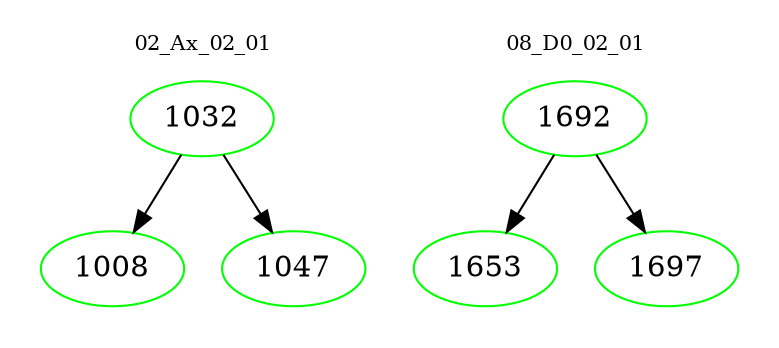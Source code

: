 digraph{
subgraph cluster_0 {
color = white
label = "02_Ax_02_01";
fontsize=10;
T0_1032 [label="1032", color="green"]
T0_1032 -> T0_1008 [color="black"]
T0_1008 [label="1008", color="green"]
T0_1032 -> T0_1047 [color="black"]
T0_1047 [label="1047", color="green"]
}
subgraph cluster_1 {
color = white
label = "08_D0_02_01";
fontsize=10;
T1_1692 [label="1692", color="green"]
T1_1692 -> T1_1653 [color="black"]
T1_1653 [label="1653", color="green"]
T1_1692 -> T1_1697 [color="black"]
T1_1697 [label="1697", color="green"]
}
}
